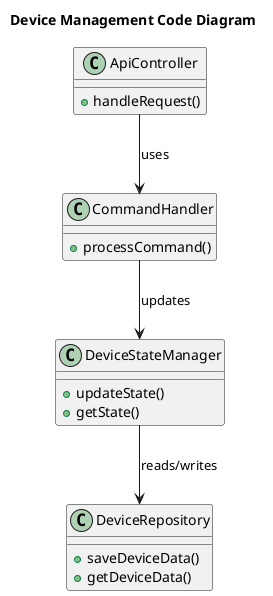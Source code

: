 @startuml
title Device Management Code Diagram

class ApiController {
  +handleRequest()
}

class CommandHandler {
  +processCommand()
}

class DeviceStateManager {
  +updateState()
  +getState()
}

class DeviceRepository {
  +saveDeviceData()
  +getDeviceData()
}

ApiController --> CommandHandler : uses
CommandHandler --> DeviceStateManager : updates
DeviceStateManager --> DeviceRepository : reads/writes

@enduml